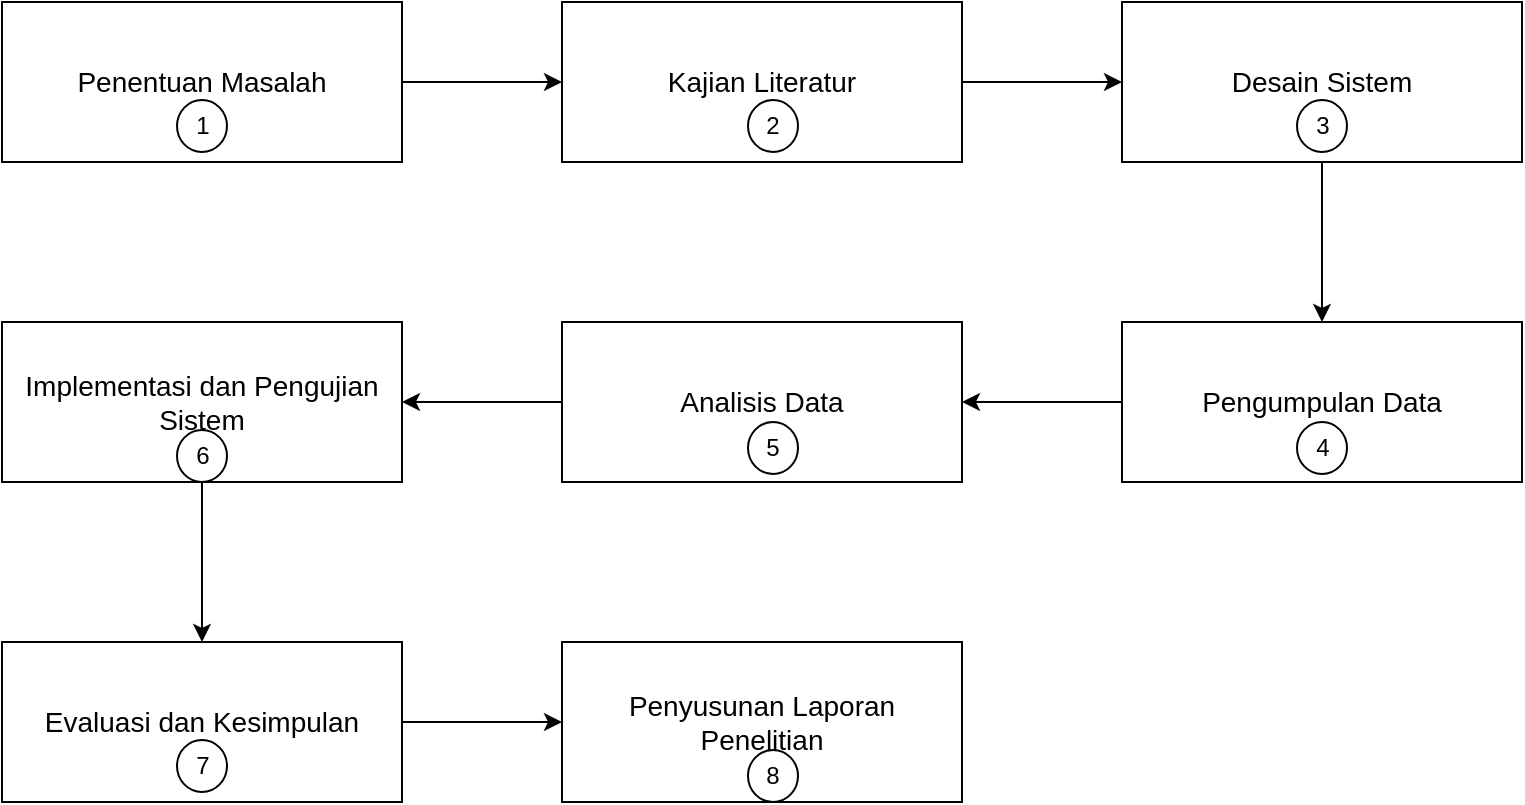 <mxfile version="21.3.3" type="github" pages="2">
  <diagram name="Page-1" id="cUPxDQDcQTnUeFYrYolD">
    <mxGraphModel dx="1050" dy="483" grid="0" gridSize="10" guides="1" tooltips="1" connect="1" arrows="1" fold="1" page="1" pageScale="1" pageWidth="850" pageHeight="1100" math="0" shadow="0">
      <root>
        <mxCell id="0" />
        <mxCell id="1" parent="0" />
        <mxCell id="fViebsRX7NttPehX8GBR-9" style="edgeStyle=orthogonalEdgeStyle;rounded=0;orthogonalLoop=1;jettySize=auto;html=1;entryX=0;entryY=0.5;entryDx=0;entryDy=0;" parent="1" source="fViebsRX7NttPehX8GBR-1" target="fViebsRX7NttPehX8GBR-2" edge="1">
          <mxGeometry relative="1" as="geometry" />
        </mxCell>
        <mxCell id="fViebsRX7NttPehX8GBR-1" value="&lt;font style=&quot;font-size: 14px;&quot;&gt;Penentuan Masalah&lt;/font&gt;" style="rounded=0;whiteSpace=wrap;html=1;" parent="1" vertex="1">
          <mxGeometry x="40" y="40" width="200" height="80" as="geometry" />
        </mxCell>
        <mxCell id="fViebsRX7NttPehX8GBR-10" style="edgeStyle=orthogonalEdgeStyle;rounded=0;orthogonalLoop=1;jettySize=auto;html=1;" parent="1" source="fViebsRX7NttPehX8GBR-2" target="fViebsRX7NttPehX8GBR-3" edge="1">
          <mxGeometry relative="1" as="geometry" />
        </mxCell>
        <mxCell id="fViebsRX7NttPehX8GBR-2" value="&lt;span style=&quot;font-size: 14px;&quot;&gt;Kajian Literatur&lt;/span&gt;" style="rounded=0;whiteSpace=wrap;html=1;" parent="1" vertex="1">
          <mxGeometry x="320" y="40" width="200" height="80" as="geometry" />
        </mxCell>
        <mxCell id="fViebsRX7NttPehX8GBR-11" style="edgeStyle=orthogonalEdgeStyle;rounded=0;orthogonalLoop=1;jettySize=auto;html=1;entryX=0.5;entryY=0;entryDx=0;entryDy=0;" parent="1" source="fViebsRX7NttPehX8GBR-3" target="fViebsRX7NttPehX8GBR-4" edge="1">
          <mxGeometry relative="1" as="geometry">
            <Array as="points">
              <mxPoint x="700" y="190" />
              <mxPoint x="700" y="190" />
            </Array>
          </mxGeometry>
        </mxCell>
        <mxCell id="fViebsRX7NttPehX8GBR-3" value="&lt;span style=&quot;font-size: 14px;&quot;&gt;Desain Sistem&lt;br&gt;&lt;/span&gt;" style="rounded=0;whiteSpace=wrap;html=1;" parent="1" vertex="1">
          <mxGeometry x="600" y="40" width="200" height="80" as="geometry" />
        </mxCell>
        <mxCell id="fViebsRX7NttPehX8GBR-12" style="edgeStyle=orthogonalEdgeStyle;rounded=0;orthogonalLoop=1;jettySize=auto;html=1;" parent="1" source="fViebsRX7NttPehX8GBR-4" target="fViebsRX7NttPehX8GBR-6" edge="1">
          <mxGeometry relative="1" as="geometry" />
        </mxCell>
        <mxCell id="fViebsRX7NttPehX8GBR-4" value="&lt;span style=&quot;font-size: 14px;&quot;&gt;Pengumpulan Data&lt;br&gt;&lt;/span&gt;" style="rounded=0;whiteSpace=wrap;html=1;" parent="1" vertex="1">
          <mxGeometry x="600" y="200" width="200" height="80" as="geometry" />
        </mxCell>
        <mxCell id="fViebsRX7NttPehX8GBR-14" style="edgeStyle=orthogonalEdgeStyle;rounded=0;orthogonalLoop=1;jettySize=auto;html=1;" parent="1" source="fViebsRX7NttPehX8GBR-5" target="fViebsRX7NttPehX8GBR-7" edge="1">
          <mxGeometry relative="1" as="geometry" />
        </mxCell>
        <mxCell id="fViebsRX7NttPehX8GBR-5" value="&lt;span style=&quot;font-size: 14px;&quot;&gt;Implementasi dan Pengujian Sistem&lt;br&gt;&lt;/span&gt;" style="rounded=0;whiteSpace=wrap;html=1;" parent="1" vertex="1">
          <mxGeometry x="40" y="200" width="200" height="80" as="geometry" />
        </mxCell>
        <mxCell id="fViebsRX7NttPehX8GBR-13" style="edgeStyle=orthogonalEdgeStyle;rounded=0;orthogonalLoop=1;jettySize=auto;html=1;entryX=1;entryY=0.5;entryDx=0;entryDy=0;" parent="1" source="fViebsRX7NttPehX8GBR-6" target="fViebsRX7NttPehX8GBR-5" edge="1">
          <mxGeometry relative="1" as="geometry" />
        </mxCell>
        <mxCell id="fViebsRX7NttPehX8GBR-6" value="&lt;span style=&quot;font-size: 14px;&quot;&gt;Analisis Data&lt;br&gt;&lt;/span&gt;" style="rounded=0;whiteSpace=wrap;html=1;" parent="1" vertex="1">
          <mxGeometry x="320" y="200" width="200" height="80" as="geometry" />
        </mxCell>
        <mxCell id="fViebsRX7NttPehX8GBR-15" style="edgeStyle=orthogonalEdgeStyle;rounded=0;orthogonalLoop=1;jettySize=auto;html=1;" parent="1" source="fViebsRX7NttPehX8GBR-7" target="fViebsRX7NttPehX8GBR-8" edge="1">
          <mxGeometry relative="1" as="geometry" />
        </mxCell>
        <mxCell id="fViebsRX7NttPehX8GBR-7" value="&lt;span style=&quot;font-size: 14px;&quot;&gt;Evaluasi dan Kesimpulan&lt;br&gt;&lt;/span&gt;" style="rounded=0;whiteSpace=wrap;html=1;" parent="1" vertex="1">
          <mxGeometry x="40" y="360" width="200" height="80" as="geometry" />
        </mxCell>
        <mxCell id="fViebsRX7NttPehX8GBR-8" value="&lt;span style=&quot;font-size: 14px;&quot;&gt;Penyusunan Laporan Penelitian&lt;br&gt;&lt;/span&gt;" style="rounded=0;whiteSpace=wrap;html=1;" parent="1" vertex="1">
          <mxGeometry x="320" y="360" width="200" height="80" as="geometry" />
        </mxCell>
        <mxCell id="6mJtTIPQjZAeTZQX4K0n-1" value="1" style="ellipse;whiteSpace=wrap;html=1;" vertex="1" parent="1">
          <mxGeometry x="127.5" y="89" width="25" height="26" as="geometry" />
        </mxCell>
        <mxCell id="6mJtTIPQjZAeTZQX4K0n-3" value="2" style="ellipse;whiteSpace=wrap;html=1;" vertex="1" parent="1">
          <mxGeometry x="413" y="89" width="25" height="26" as="geometry" />
        </mxCell>
        <mxCell id="6mJtTIPQjZAeTZQX4K0n-4" value="3" style="ellipse;whiteSpace=wrap;html=1;" vertex="1" parent="1">
          <mxGeometry x="687.5" y="89" width="25" height="26" as="geometry" />
        </mxCell>
        <mxCell id="6mJtTIPQjZAeTZQX4K0n-5" value="4" style="ellipse;whiteSpace=wrap;html=1;" vertex="1" parent="1">
          <mxGeometry x="687.5" y="250" width="25" height="26" as="geometry" />
        </mxCell>
        <mxCell id="6mJtTIPQjZAeTZQX4K0n-6" value="5" style="ellipse;whiteSpace=wrap;html=1;" vertex="1" parent="1">
          <mxGeometry x="413" y="250" width="25" height="26" as="geometry" />
        </mxCell>
        <mxCell id="6mJtTIPQjZAeTZQX4K0n-7" value="6" style="ellipse;whiteSpace=wrap;html=1;" vertex="1" parent="1">
          <mxGeometry x="127.5" y="254" width="25" height="26" as="geometry" />
        </mxCell>
        <mxCell id="6mJtTIPQjZAeTZQX4K0n-8" value="7" style="ellipse;whiteSpace=wrap;html=1;" vertex="1" parent="1">
          <mxGeometry x="127.5" y="409" width="25" height="26" as="geometry" />
        </mxCell>
        <mxCell id="6mJtTIPQjZAeTZQX4K0n-9" value="8" style="ellipse;whiteSpace=wrap;html=1;" vertex="1" parent="1">
          <mxGeometry x="413" y="414" width="25" height="26" as="geometry" />
        </mxCell>
      </root>
    </mxGraphModel>
  </diagram>
  <diagram id="xkCDosCuU8xx3rHPw5GR" name="Page-2">
    <mxGraphModel dx="1400" dy="644" grid="0" gridSize="10" guides="1" tooltips="1" connect="1" arrows="1" fold="1" page="1" pageScale="1" pageWidth="850" pageHeight="1100" math="0" shadow="0">
      <root>
        <mxCell id="0" />
        <mxCell id="1" parent="0" />
        <mxCell id="BiKSMXwNEzezgureyhDh-1" value="5" style="rounded=0;whiteSpace=wrap;html=1;fontSize=14;fontStyle=1" vertex="1" parent="1">
          <mxGeometry x="360" y="270" width="80" height="80" as="geometry" />
        </mxCell>
        <mxCell id="BiKSMXwNEzezgureyhDh-2" value="6" style="rounded=0;whiteSpace=wrap;html=1;fontSize=14;fontStyle=1" vertex="1" parent="1">
          <mxGeometry x="360" y="140" width="80" height="80" as="geometry" />
        </mxCell>
        <mxCell id="BiKSMXwNEzezgureyhDh-3" value="3" style="rounded=0;whiteSpace=wrap;html=1;fontSize=14;fontStyle=1" vertex="1" parent="1">
          <mxGeometry x="360" y="470" width="80" height="80" as="geometry" />
        </mxCell>
        <mxCell id="BiKSMXwNEzezgureyhDh-4" value="4" style="rounded=0;whiteSpace=wrap;html=1;fontSize=14;fontStyle=1" vertex="1" parent="1">
          <mxGeometry x="360" y="370" width="80" height="80" as="geometry" />
        </mxCell>
        <mxCell id="BiKSMXwNEzezgureyhDh-5" value="1" style="rounded=0;whiteSpace=wrap;html=1;fontSize=14;fontStyle=1" vertex="1" parent="1">
          <mxGeometry x="360" y="680" width="80" height="80" as="geometry" />
        </mxCell>
        <mxCell id="BiKSMXwNEzezgureyhDh-6" value="2" style="rounded=0;whiteSpace=wrap;html=1;fontSize=14;fontStyle=1" vertex="1" parent="1">
          <mxGeometry x="360" y="580" width="80" height="80" as="geometry" />
        </mxCell>
        <mxCell id="BiKSMXwNEzezgureyhDh-7" value="7" style="rounded=0;whiteSpace=wrap;html=1;fontSize=14;fontStyle=1" vertex="1" parent="1">
          <mxGeometry x="360" y="40" width="80" height="80" as="geometry" />
        </mxCell>
        <mxCell id="BiKSMXwNEzezgureyhDh-8" value="" style="endArrow=none;html=1;rounded=0;entryX=0.5;entryY=1;entryDx=0;entryDy=0;exitX=0.5;exitY=0;exitDx=0;exitDy=0;" edge="1" parent="1" source="BiKSMXwNEzezgureyhDh-2" target="BiKSMXwNEzezgureyhDh-7">
          <mxGeometry width="50" height="50" relative="1" as="geometry">
            <mxPoint x="380" y="320" as="sourcePoint" />
            <mxPoint x="430" y="270" as="targetPoint" />
          </mxGeometry>
        </mxCell>
        <mxCell id="BiKSMXwNEzezgureyhDh-9" value="" style="endArrow=none;html=1;rounded=0;entryX=0.5;entryY=1;entryDx=0;entryDy=0;exitX=0.5;exitY=0;exitDx=0;exitDy=0;" edge="1" parent="1" source="BiKSMXwNEzezgureyhDh-1" target="BiKSMXwNEzezgureyhDh-2">
          <mxGeometry width="50" height="50" relative="1" as="geometry">
            <mxPoint x="410" y="170" as="sourcePoint" />
            <mxPoint x="410" y="130" as="targetPoint" />
          </mxGeometry>
        </mxCell>
        <mxCell id="BiKSMXwNEzezgureyhDh-10" value="" style="endArrow=none;html=1;rounded=0;exitX=0.5;exitY=1;exitDx=0;exitDy=0;" edge="1" parent="1" source="BiKSMXwNEzezgureyhDh-1" target="BiKSMXwNEzezgureyhDh-4">
          <mxGeometry width="50" height="50" relative="1" as="geometry">
            <mxPoint x="410" y="300" as="sourcePoint" />
            <mxPoint x="410" y="260" as="targetPoint" />
          </mxGeometry>
        </mxCell>
        <mxCell id="BiKSMXwNEzezgureyhDh-11" value="" style="endArrow=none;html=1;rounded=0;exitX=0.5;exitY=0;exitDx=0;exitDy=0;entryX=0.5;entryY=1;entryDx=0;entryDy=0;" edge="1" parent="1" source="BiKSMXwNEzezgureyhDh-3" target="BiKSMXwNEzezgureyhDh-4">
          <mxGeometry width="50" height="50" relative="1" as="geometry">
            <mxPoint x="410" y="360" as="sourcePoint" />
            <mxPoint x="410" y="380" as="targetPoint" />
          </mxGeometry>
        </mxCell>
        <mxCell id="BiKSMXwNEzezgureyhDh-12" value="" style="endArrow=none;html=1;rounded=0;exitX=0.5;exitY=1;exitDx=0;exitDy=0;entryX=0.5;entryY=0;entryDx=0;entryDy=0;" edge="1" parent="1" source="BiKSMXwNEzezgureyhDh-3" target="BiKSMXwNEzezgureyhDh-6">
          <mxGeometry width="50" height="50" relative="1" as="geometry">
            <mxPoint x="410" y="470" as="sourcePoint" />
            <mxPoint x="410" y="450" as="targetPoint" />
          </mxGeometry>
        </mxCell>
        <mxCell id="BiKSMXwNEzezgureyhDh-13" value="" style="endArrow=none;html=1;rounded=0;exitX=0.5;exitY=1;exitDx=0;exitDy=0;entryX=0.5;entryY=0;entryDx=0;entryDy=0;" edge="1" parent="1" source="BiKSMXwNEzezgureyhDh-6" target="BiKSMXwNEzezgureyhDh-5">
          <mxGeometry width="50" height="50" relative="1" as="geometry">
            <mxPoint x="410" y="550" as="sourcePoint" />
            <mxPoint x="410" y="650" as="targetPoint" />
          </mxGeometry>
        </mxCell>
        <mxCell id="BiKSMXwNEzezgureyhDh-14" value="" style="rounded=1;whiteSpace=wrap;html=1;labelBackgroundColor=none;fillColor=none;" vertex="1" parent="1">
          <mxGeometry x="340" y="30" width="120" height="210" as="geometry" />
        </mxCell>
        <mxCell id="BiKSMXwNEzezgureyhDh-15" value="" style="rounded=1;whiteSpace=wrap;html=1;labelBackgroundColor=none;fillColor=none;" vertex="1" parent="1">
          <mxGeometry x="340" y="260" width="120" height="300" as="geometry" />
        </mxCell>
        <mxCell id="BiKSMXwNEzezgureyhDh-16" value="" style="rounded=1;whiteSpace=wrap;html=1;labelBackgroundColor=none;fillColor=none;" vertex="1" parent="1">
          <mxGeometry x="340" y="570" width="120" height="200" as="geometry" />
        </mxCell>
        <mxCell id="BiKSMXwNEzezgureyhDh-17" value="" style="endArrow=classic;html=1;rounded=0;exitX=1;exitY=0.5;exitDx=0;exitDy=0;" edge="1" parent="1" source="BiKSMXwNEzezgureyhDh-14">
          <mxGeometry width="50" height="50" relative="1" as="geometry">
            <mxPoint x="350" y="340" as="sourcePoint" />
            <mxPoint x="570" y="135" as="targetPoint" />
          </mxGeometry>
        </mxCell>
        <mxCell id="BiKSMXwNEzezgureyhDh-18" value="" style="endArrow=classic;html=1;rounded=0;exitX=1;exitY=0.5;exitDx=0;exitDy=0;" edge="1" parent="1" source="BiKSMXwNEzezgureyhDh-15">
          <mxGeometry width="50" height="50" relative="1" as="geometry">
            <mxPoint x="470" y="145" as="sourcePoint" />
            <mxPoint x="570" y="410" as="targetPoint" />
          </mxGeometry>
        </mxCell>
        <mxCell id="BiKSMXwNEzezgureyhDh-19" value="" style="endArrow=classic;html=1;rounded=0;exitX=1;exitY=0.5;exitDx=0;exitDy=0;" edge="1" parent="1" source="BiKSMXwNEzezgureyhDh-16">
          <mxGeometry width="50" height="50" relative="1" as="geometry">
            <mxPoint x="470" y="420" as="sourcePoint" />
            <mxPoint x="570" y="670" as="targetPoint" />
          </mxGeometry>
        </mxCell>
        <mxCell id="BiKSMXwNEzezgureyhDh-20" value="Melebihi tingkat kinerja yang diterima" style="rounded=0;whiteSpace=wrap;html=1;" vertex="1" parent="1">
          <mxGeometry x="180" y="100" width="140" height="90" as="geometry" />
        </mxCell>
        <mxCell id="BiKSMXwNEzezgureyhDh-21" value="Memenuhi tingkat kinerja yang diterima" style="rounded=0;whiteSpace=wrap;html=1;" vertex="1" parent="1">
          <mxGeometry x="180" y="360" width="140" height="90" as="geometry" />
        </mxCell>
        <mxCell id="BiKSMXwNEzezgureyhDh-22" value="Tidak memenuhi tingkat kinerja yang diterima" style="rounded=0;whiteSpace=wrap;html=1;" vertex="1" parent="1">
          <mxGeometry x="180" y="625" width="140" height="90" as="geometry" />
        </mxCell>
        <mxCell id="BiKSMXwNEzezgureyhDh-23" value="Kurang peduli terhadap semua kebiakan organisasi dan tidak disiplin akan prosedural" style="rounded=0;whiteSpace=wrap;html=1;" vertex="1" parent="1">
          <mxGeometry x="580" y="625" width="240" height="90" as="geometry" />
        </mxCell>
        <mxCell id="BiKSMXwNEzezgureyhDh-24" value="Memenuhi dan taat akan semua kebijakan dan prosedural organisasi" style="rounded=0;whiteSpace=wrap;html=1;" vertex="1" parent="1">
          <mxGeometry x="580" y="360" width="240" height="90" as="geometry" />
        </mxCell>
        <mxCell id="BiKSMXwNEzezgureyhDh-25" value="Selalu menjadi panutan dalam organisasi, mentaati seluruh kebijakan dan prosedural dan selalu bersikap bijaksana dalam mengambil keputusan dan siap menanggung kesalahan yang dibuat" style="rounded=0;whiteSpace=wrap;html=1;" vertex="1" parent="1">
          <mxGeometry x="580" y="90" width="240" height="90" as="geometry" />
        </mxCell>
        <mxCell id="BiKSMXwNEzezgureyhDh-26" value="" style="rounded=0;whiteSpace=wrap;html=1;fillColor=none;" vertex="1" parent="1">
          <mxGeometry x="162" y="12" width="677" height="781" as="geometry" />
        </mxCell>
      </root>
    </mxGraphModel>
  </diagram>
</mxfile>
